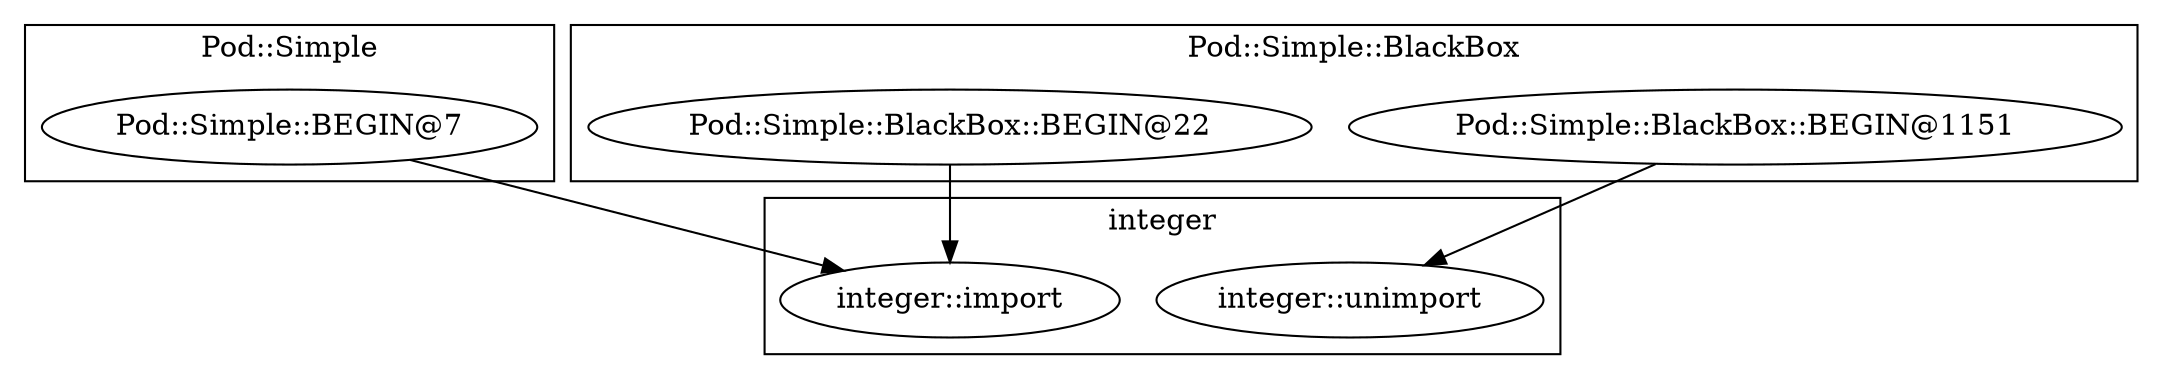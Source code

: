 digraph {
graph [overlap=false]
subgraph cluster_Pod_Simple {
	label="Pod::Simple";
	"Pod::Simple::BEGIN@7";
}
subgraph cluster_integer {
	label="integer";
	"integer::import";
	"integer::unimport";
}
subgraph cluster_Pod_Simple_BlackBox {
	label="Pod::Simple::BlackBox";
	"Pod::Simple::BlackBox::BEGIN@1151";
	"Pod::Simple::BlackBox::BEGIN@22";
}
"Pod::Simple::BlackBox::BEGIN@1151" -> "integer::unimport";
"Pod::Simple::BEGIN@7" -> "integer::import";
"Pod::Simple::BlackBox::BEGIN@22" -> "integer::import";
}

